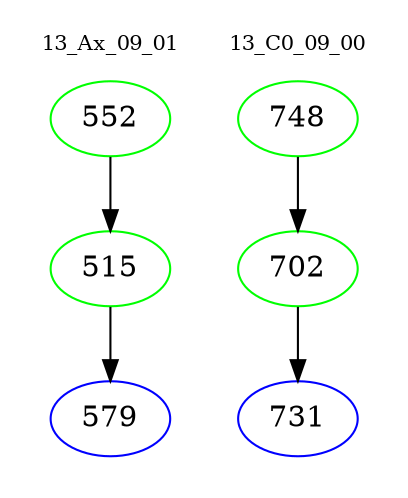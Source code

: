 digraph{
subgraph cluster_0 {
color = white
label = "13_Ax_09_01";
fontsize=10;
T0_552 [label="552", color="green"]
T0_552 -> T0_515 [color="black"]
T0_515 [label="515", color="green"]
T0_515 -> T0_579 [color="black"]
T0_579 [label="579", color="blue"]
}
subgraph cluster_1 {
color = white
label = "13_C0_09_00";
fontsize=10;
T1_748 [label="748", color="green"]
T1_748 -> T1_702 [color="black"]
T1_702 [label="702", color="green"]
T1_702 -> T1_731 [color="black"]
T1_731 [label="731", color="blue"]
}
}
